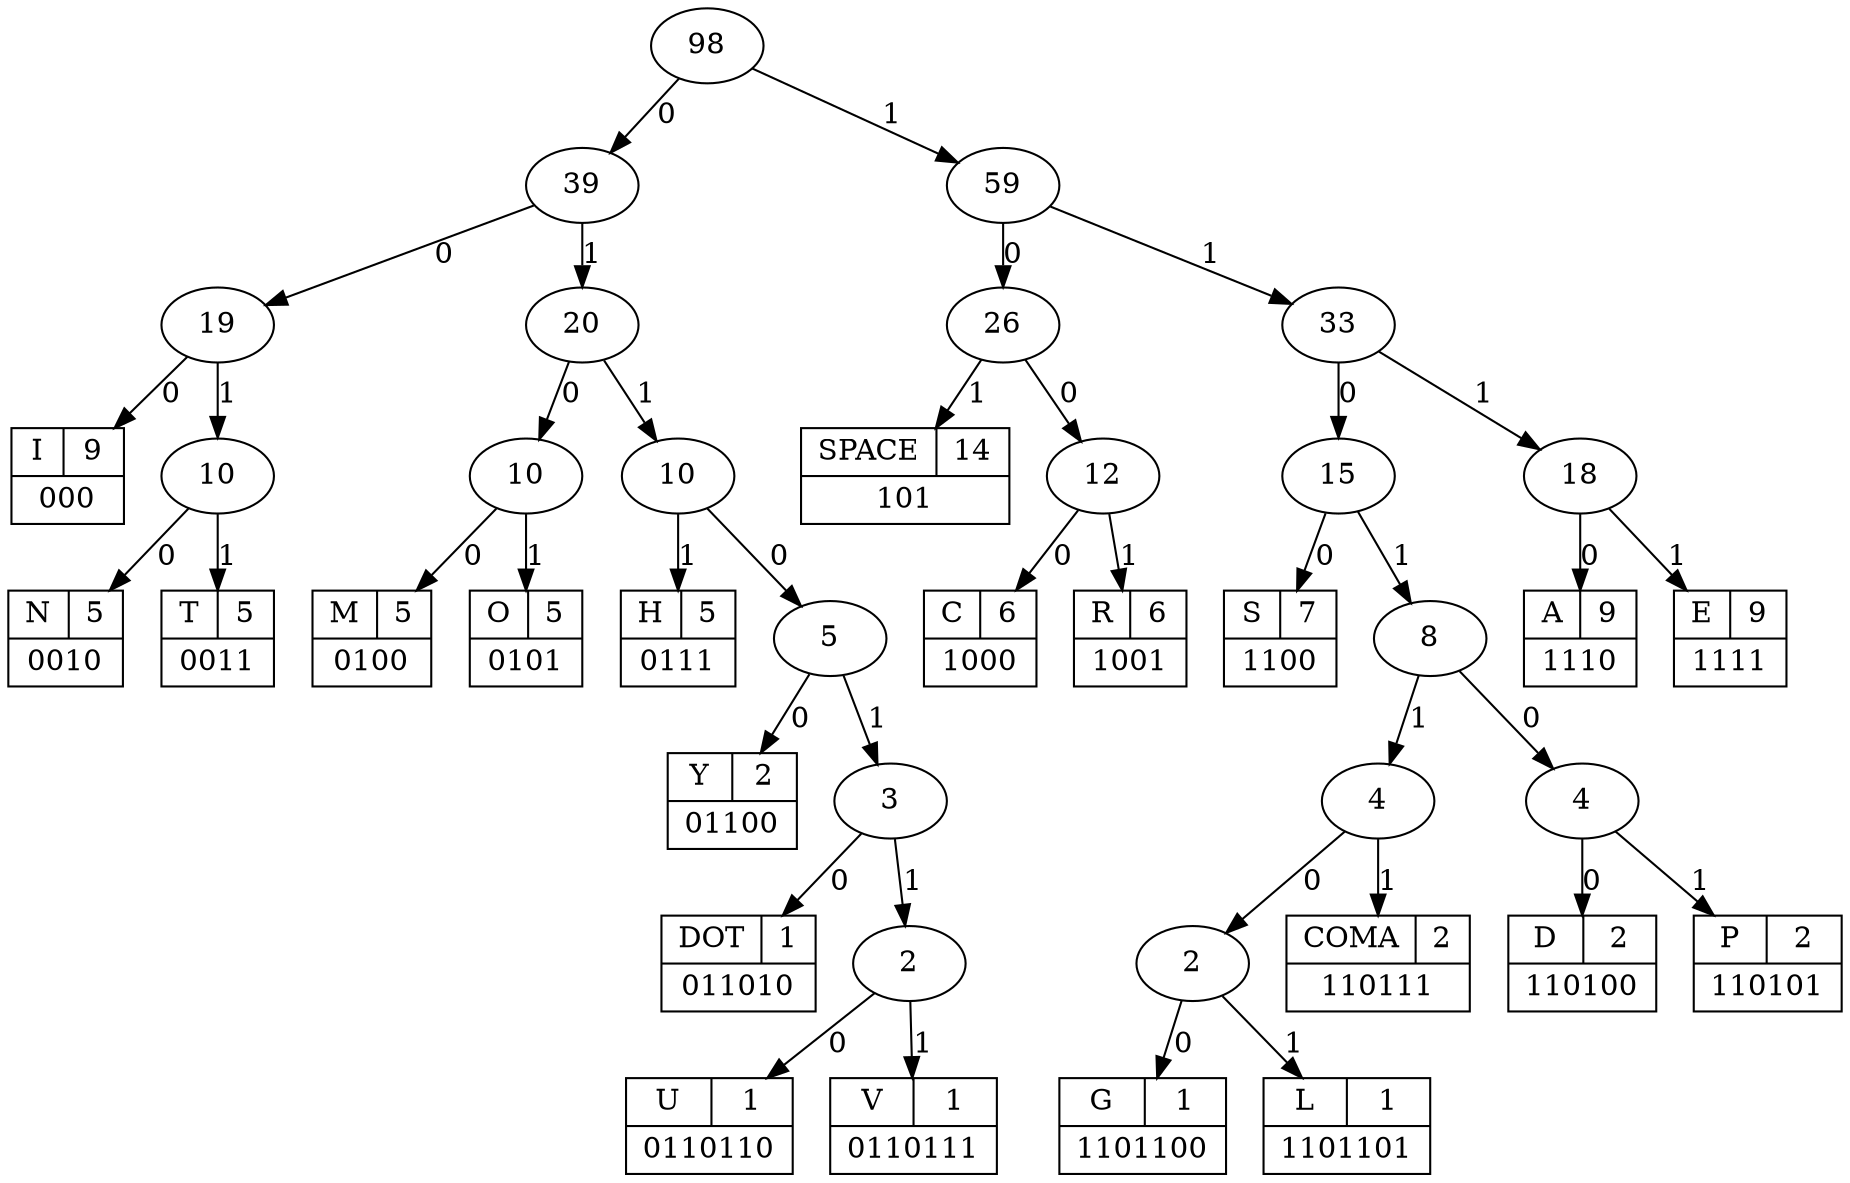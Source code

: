 /* 
  Huffman Tree DOT graph.

  DOT Reference :  http://www.graphviz.org/doc/info/lang.html
                   http://en.wikipedia.org/wiki/DOT_language
  Timestamp     :  1604901024 
  Phrase        :  'HIS TEAM SAYS HIS PRIORITIES ARE THE CORONAVIRUS PANDEMIC, THE ECONOMY, RACISM AND CLIMATE CHANGE.'

  Generated on http://huffman.ooz.ie/
*/

digraph G {
    edge [label=0];
    graph [ranksep=0];
    I [shape=record, label="{{I|9}|000}"];
    N [shape=record, label="{{N|5}|0010}"];
    T [shape=record, label="{{T|5}|0011}"];
    M [shape=record, label="{{M|5}|0100}"];
    O [shape=record, label="{{O|5}|0101}"];
    MO [label=10];
    Y [shape=record, label="{{Y|2}|01100}"];
    DOT [shape=record, label="{{DOT|1}|011010}"];
    U [shape=record, label="{{U|1}|0110110}"];
    V [shape=record, label="{{V|1}|0110111}"];
    H [shape=record, label="{{H|5}|0111}"];
    YDOTUVH [label=10];
    C [shape=record, label="{{C|6}|1000}"];
    R [shape=record, label="{{R|6}|1001}"];
    SPACE [shape=record, label="{{SPACE|14}|101}"];
    S [shape=record, label="{{S|7}|1100}"];
    D [shape=record, label="{{D|2}|110100}"];
    P [shape=record, label="{{P|2}|110101}"];
    G [shape=record, label="{{G|1}|1101100}"];
    L [shape=record, label="{{L|1}|1101101}"];
    GL [label=2];
    COMA [shape=record, label="{{COMA|2}|110111}"];
    GLCOMA [label=4];
    A [shape=record, label="{{A|9}|1110}"];
    E [shape=record, label="{{E|9}|1111}"];
    98 -> 39 -> 19 -> I;
    10 -> N;
    20 -> MO -> M;
    YDOTUVH -> 5 -> Y;
    3 -> DOT;
    2 -> U;
    59 -> 26 -> 12 -> C;
    33 -> 15 -> S;
    8 -> 4 -> D;
    GLCOMA -> GL -> G;
    18 -> A;19 -> 10 -> T [label=1];
    MO -> O [label=1];
    5 -> 3 -> 2 -> V [label=1];
    39 -> 20 -> YDOTUVH -> H [label=1];
    12 -> R [label=1];
    26 -> SPACE [label=1];
    4 -> P [label=1];
    GL -> L [label=1];
    15 -> 8 -> GLCOMA -> COMA [label=1];
    98 -> 59 -> 33 -> 18 -> E [label=1];
}